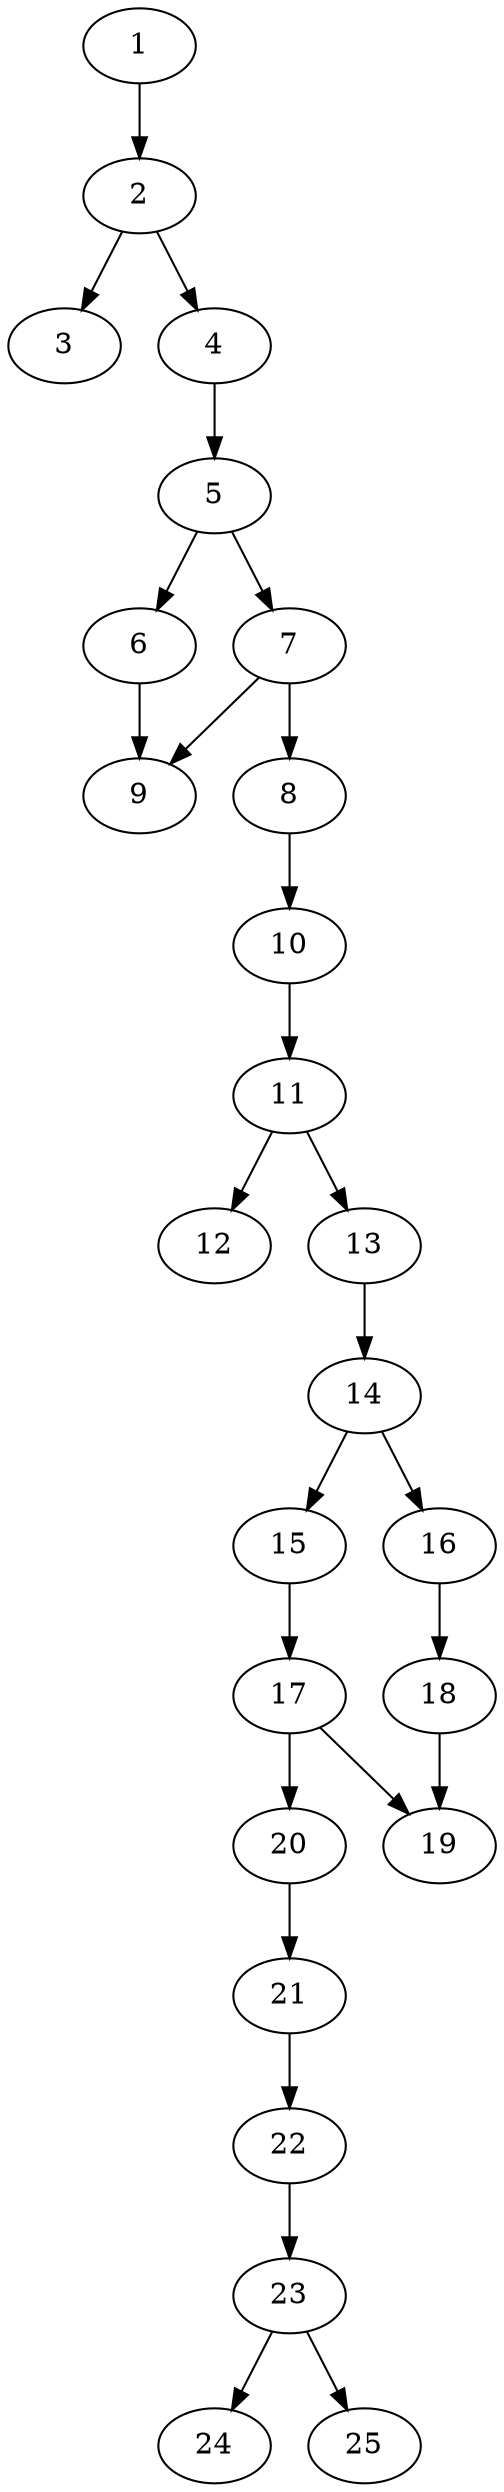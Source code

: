 // DAG automatically generated by daggen at Thu Oct  3 14:00:39 2019
// ./daggen --dot -n 25 --ccr 0.3 --fat 0.3 --regular 0.7 --density 0.6 --mindata 5242880 --maxdata 52428800 
digraph G {
  1 [size="125276160", alpha="0.10", expect_size="37582848"] 
  1 -> 2 [size ="37582848"]
  2 [size="50647040", alpha="0.10", expect_size="15194112"] 
  2 -> 3 [size ="15194112"]
  2 -> 4 [size ="15194112"]
  3 [size="22302720", alpha="0.03", expect_size="6690816"] 
  4 [size="85725867", alpha="0.04", expect_size="25717760"] 
  4 -> 5 [size ="25717760"]
  5 [size="93091840", alpha="0.10", expect_size="27927552"] 
  5 -> 6 [size ="27927552"]
  5 -> 7 [size ="27927552"]
  6 [size="145288533", alpha="0.19", expect_size="43586560"] 
  6 -> 9 [size ="43586560"]
  7 [size="104744960", alpha="0.04", expect_size="31423488"] 
  7 -> 8 [size ="31423488"]
  7 -> 9 [size ="31423488"]
  8 [size="138475520", alpha="0.04", expect_size="41542656"] 
  8 -> 10 [size ="41542656"]
  9 [size="105304747", alpha="0.01", expect_size="31591424"] 
  10 [size="110745600", alpha="0.05", expect_size="33223680"] 
  10 -> 11 [size ="33223680"]
  11 [size="87435947", alpha="0.19", expect_size="26230784"] 
  11 -> 12 [size ="26230784"]
  11 -> 13 [size ="26230784"]
  12 [size="164321280", alpha="0.08", expect_size="49296384"] 
  13 [size="82322773", alpha="0.20", expect_size="24696832"] 
  13 -> 14 [size ="24696832"]
  14 [size="107663360", alpha="0.10", expect_size="32299008"] 
  14 -> 15 [size ="32299008"]
  14 -> 16 [size ="32299008"]
  15 [size="142499840", alpha="0.03", expect_size="42749952"] 
  15 -> 17 [size ="42749952"]
  16 [size="61972480", alpha="0.15", expect_size="18591744"] 
  16 -> 18 [size ="18591744"]
  17 [size="50220373", alpha="0.03", expect_size="15066112"] 
  17 -> 19 [size ="15066112"]
  17 -> 20 [size ="15066112"]
  18 [size="78339413", alpha="0.09", expect_size="23501824"] 
  18 -> 19 [size ="23501824"]
  19 [size="110639787", alpha="0.09", expect_size="33191936"] 
  20 [size="117684907", alpha="0.14", expect_size="35305472"] 
  20 -> 21 [size ="35305472"]
  21 [size="158477653", alpha="0.13", expect_size="47543296"] 
  21 -> 22 [size ="47543296"]
  22 [size="154320213", alpha="0.16", expect_size="46296064"] 
  22 -> 23 [size ="46296064"]
  23 [size="61975893", alpha="0.20", expect_size="18592768"] 
  23 -> 24 [size ="18592768"]
  23 -> 25 [size ="18592768"]
  24 [size="61842773", alpha="0.12", expect_size="18552832"] 
  25 [size="140427947", alpha="0.14", expect_size="42128384"] 
}
